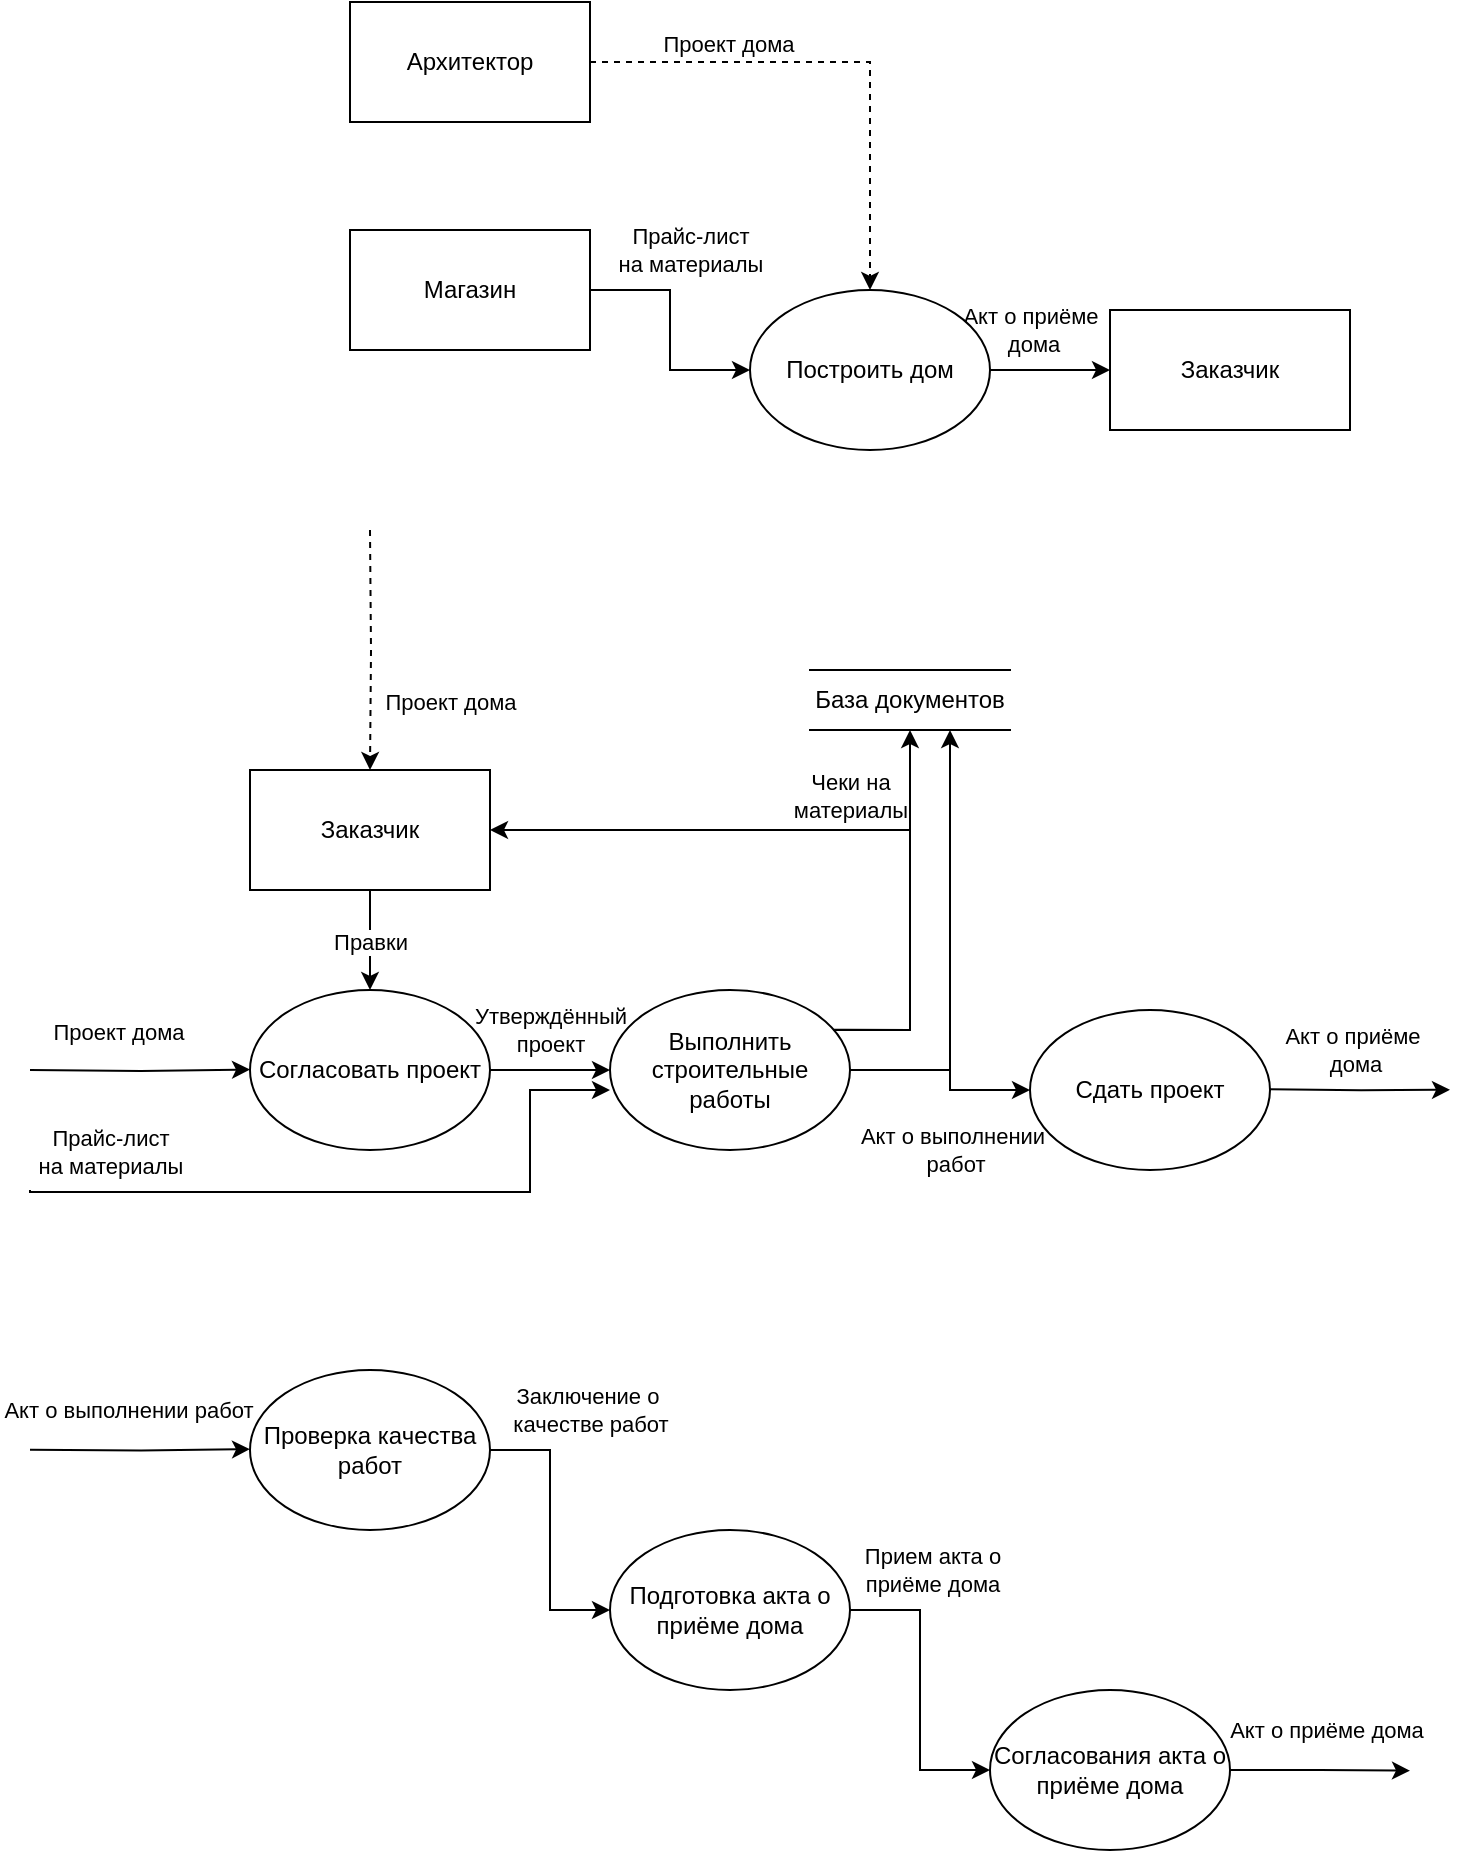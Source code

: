<mxfile version="25.0.3">
  <diagram name="Страница — 1" id="HvXRSITeqZx00oUJEbre">
    <mxGraphModel dx="875" dy="433" grid="0" gridSize="10" guides="1" tooltips="1" connect="1" arrows="1" fold="1" page="1" pageScale="1" pageWidth="827" pageHeight="1169" math="0" shadow="0">
      <root>
        <mxCell id="0" />
        <mxCell id="1" parent="0" />
        <mxCell id="0VBcBvRUr3y4EdBOFlAi-5" style="edgeStyle=orthogonalEdgeStyle;rounded=0;orthogonalLoop=1;jettySize=auto;html=1;exitX=1;exitY=0.5;exitDx=0;exitDy=0;entryX=0;entryY=0.5;entryDx=0;entryDy=0;" parent="1" source="0VBcBvRUr3y4EdBOFlAi-1" target="0VBcBvRUr3y4EdBOFlAi-3" edge="1">
          <mxGeometry relative="1" as="geometry" />
        </mxCell>
        <mxCell id="0VBcBvRUr3y4EdBOFlAi-8" value="&lt;div&gt;Прайс-лист&lt;/div&gt;&lt;div&gt;на материалы&lt;/div&gt;" style="edgeLabel;html=1;align=center;verticalAlign=middle;resizable=0;points=[];" parent="0VBcBvRUr3y4EdBOFlAi-5" vertex="1" connectable="0">
          <mxGeometry x="-0.541" y="1" relative="1" as="geometry">
            <mxPoint x="22" y="-19" as="offset" />
          </mxGeometry>
        </mxCell>
        <mxCell id="0VBcBvRUr3y4EdBOFlAi-1" value="Магазин" style="rounded=0;whiteSpace=wrap;html=1;" parent="1" vertex="1">
          <mxGeometry x="200" y="320" width="120" height="60" as="geometry" />
        </mxCell>
        <mxCell id="0VBcBvRUr3y4EdBOFlAi-6" style="edgeStyle=orthogonalEdgeStyle;rounded=0;orthogonalLoop=1;jettySize=auto;html=1;exitX=1;exitY=0.5;exitDx=0;exitDy=0;dashed=1;" parent="1" source="0VBcBvRUr3y4EdBOFlAi-2" target="0VBcBvRUr3y4EdBOFlAi-3" edge="1">
          <mxGeometry relative="1" as="geometry" />
        </mxCell>
        <mxCell id="0VBcBvRUr3y4EdBOFlAi-9" value="Проект дома" style="edgeLabel;html=1;align=center;verticalAlign=middle;resizable=0;points=[];" parent="0VBcBvRUr3y4EdBOFlAi-6" vertex="1" connectable="0">
          <mxGeometry x="-0.679" y="-2" relative="1" as="geometry">
            <mxPoint x="28" y="-11" as="offset" />
          </mxGeometry>
        </mxCell>
        <mxCell id="0VBcBvRUr3y4EdBOFlAi-2" value="Архитектор" style="rounded=0;whiteSpace=wrap;html=1;" parent="1" vertex="1">
          <mxGeometry x="200" y="206" width="120" height="60" as="geometry" />
        </mxCell>
        <mxCell id="0VBcBvRUr3y4EdBOFlAi-7" style="edgeStyle=orthogonalEdgeStyle;rounded=0;orthogonalLoop=1;jettySize=auto;html=1;exitX=1;exitY=0.5;exitDx=0;exitDy=0;entryX=0;entryY=0.5;entryDx=0;entryDy=0;" parent="1" source="0VBcBvRUr3y4EdBOFlAi-3" target="0VBcBvRUr3y4EdBOFlAi-4" edge="1">
          <mxGeometry relative="1" as="geometry" />
        </mxCell>
        <mxCell id="0VBcBvRUr3y4EdBOFlAi-10" value="&lt;div&gt;Акт о приёме&lt;/div&gt;&lt;div&gt;&amp;nbsp;дома&lt;/div&gt;" style="edgeLabel;html=1;align=center;verticalAlign=middle;resizable=0;points=[];" parent="0VBcBvRUr3y4EdBOFlAi-7" vertex="1" connectable="0">
          <mxGeometry x="-0.036" y="1" relative="1" as="geometry">
            <mxPoint x="-9" y="-19" as="offset" />
          </mxGeometry>
        </mxCell>
        <mxCell id="0VBcBvRUr3y4EdBOFlAi-3" value="Построить дом" style="ellipse;whiteSpace=wrap;html=1;" parent="1" vertex="1">
          <mxGeometry x="400" y="350" width="120" height="80" as="geometry" />
        </mxCell>
        <mxCell id="0VBcBvRUr3y4EdBOFlAi-4" value="Заказчик" style="rounded=0;whiteSpace=wrap;html=1;" parent="1" vertex="1">
          <mxGeometry x="580" y="360" width="120" height="60" as="geometry" />
        </mxCell>
        <mxCell id="0VBcBvRUr3y4EdBOFlAi-20" style="edgeStyle=orthogonalEdgeStyle;rounded=0;orthogonalLoop=1;jettySize=auto;html=1;exitX=1;exitY=0.5;exitDx=0;exitDy=0;entryX=0;entryY=0.5;entryDx=0;entryDy=0;" parent="1" source="0VBcBvRUr3y4EdBOFlAi-12" target="0VBcBvRUr3y4EdBOFlAi-15" edge="1">
          <mxGeometry relative="1" as="geometry" />
        </mxCell>
        <mxCell id="0VBcBvRUr3y4EdBOFlAi-37" value="&lt;div&gt;Утверждённый&lt;/div&gt;&lt;div&gt;проект&lt;/div&gt;" style="edgeLabel;html=1;align=center;verticalAlign=middle;resizable=0;points=[];" parent="0VBcBvRUr3y4EdBOFlAi-20" vertex="1" connectable="0">
          <mxGeometry x="-0.417" y="-2" relative="1" as="geometry">
            <mxPoint x="12" y="-22" as="offset" />
          </mxGeometry>
        </mxCell>
        <mxCell id="0VBcBvRUr3y4EdBOFlAi-12" value="Согласовать проект" style="ellipse;whiteSpace=wrap;html=1;" parent="1" vertex="1">
          <mxGeometry x="150" y="700" width="120" height="80" as="geometry" />
        </mxCell>
        <mxCell id="0VBcBvRUr3y4EdBOFlAi-14" style="edgeStyle=orthogonalEdgeStyle;rounded=0;orthogonalLoop=1;jettySize=auto;html=1;exitX=0.5;exitY=1;exitDx=0;exitDy=0;entryX=0.5;entryY=0;entryDx=0;entryDy=0;" parent="1" source="0VBcBvRUr3y4EdBOFlAi-13" target="0VBcBvRUr3y4EdBOFlAi-12" edge="1">
          <mxGeometry relative="1" as="geometry" />
        </mxCell>
        <mxCell id="0VBcBvRUr3y4EdBOFlAi-31" value="Правки" style="edgeLabel;html=1;align=center;verticalAlign=middle;resizable=0;points=[];" parent="0VBcBvRUr3y4EdBOFlAi-14" vertex="1" connectable="0">
          <mxGeometry x="0.047" relative="1" as="geometry">
            <mxPoint as="offset" />
          </mxGeometry>
        </mxCell>
        <mxCell id="0VBcBvRUr3y4EdBOFlAi-13" value="Заказчик" style="rounded=0;whiteSpace=wrap;html=1;" parent="1" vertex="1">
          <mxGeometry x="150" y="590" width="120" height="60" as="geometry" />
        </mxCell>
        <mxCell id="0VBcBvRUr3y4EdBOFlAi-25" style="edgeStyle=orthogonalEdgeStyle;rounded=0;orthogonalLoop=1;jettySize=auto;html=1;exitX=1;exitY=0.5;exitDx=0;exitDy=0;entryX=0;entryY=0.5;entryDx=0;entryDy=0;" parent="1" source="0VBcBvRUr3y4EdBOFlAi-15" target="0VBcBvRUr3y4EdBOFlAi-17" edge="1">
          <mxGeometry relative="1" as="geometry">
            <Array as="points">
              <mxPoint x="500" y="740" />
              <mxPoint x="500" y="750" />
            </Array>
          </mxGeometry>
        </mxCell>
        <mxCell id="0VBcBvRUr3y4EdBOFlAi-27" value="&lt;div&gt;Акт о выполнении&lt;/div&gt;&lt;div&gt;&amp;nbsp;работ&lt;/div&gt;" style="edgeLabel;html=1;align=center;verticalAlign=middle;resizable=0;points=[];" parent="0VBcBvRUr3y4EdBOFlAi-25" vertex="1" connectable="0">
          <mxGeometry x="0.378" y="-2" relative="1" as="geometry">
            <mxPoint x="-8" y="28" as="offset" />
          </mxGeometry>
        </mxCell>
        <mxCell id="0VBcBvRUr3y4EdBOFlAi-26" style="edgeStyle=orthogonalEdgeStyle;rounded=0;orthogonalLoop=1;jettySize=auto;html=1;exitX=1;exitY=0.5;exitDx=0;exitDy=0;" parent="1" source="0VBcBvRUr3y4EdBOFlAi-15" target="0VBcBvRUr3y4EdBOFlAi-16" edge="1">
          <mxGeometry relative="1" as="geometry">
            <Array as="points">
              <mxPoint x="500" y="740" />
            </Array>
          </mxGeometry>
        </mxCell>
        <mxCell id="0VBcBvRUr3y4EdBOFlAi-28" value="&lt;div&gt;Чеки на&lt;/div&gt;&lt;div&gt;материалы&lt;/div&gt;" style="edgeLabel;html=1;align=center;verticalAlign=middle;resizable=0;points=[];" parent="0VBcBvRUr3y4EdBOFlAi-26" vertex="1" connectable="0">
          <mxGeometry x="0.711" y="-1" relative="1" as="geometry">
            <mxPoint x="-51" y="1" as="offset" />
          </mxGeometry>
        </mxCell>
        <mxCell id="0VBcBvRUr3y4EdBOFlAi-29" style="edgeStyle=orthogonalEdgeStyle;rounded=0;orthogonalLoop=1;jettySize=auto;html=1;entryX=0.5;entryY=1;entryDx=0;entryDy=0;" parent="1" source="0VBcBvRUr3y4EdBOFlAi-15" target="0VBcBvRUr3y4EdBOFlAi-16" edge="1">
          <mxGeometry relative="1" as="geometry">
            <Array as="points">
              <mxPoint x="480" y="720" />
            </Array>
          </mxGeometry>
        </mxCell>
        <mxCell id="0VBcBvRUr3y4EdBOFlAi-15" value="Выполнить строительные работы" style="ellipse;whiteSpace=wrap;html=1;" parent="1" vertex="1">
          <mxGeometry x="330" y="700" width="120" height="80" as="geometry" />
        </mxCell>
        <mxCell id="0VBcBvRUr3y4EdBOFlAi-16" value="База документов" style="html=1;dashed=0;whiteSpace=wrap;shape=partialRectangle;right=0;left=0;" parent="1" vertex="1">
          <mxGeometry x="430" y="540" width="100" height="30" as="geometry" />
        </mxCell>
        <mxCell id="0VBcBvRUr3y4EdBOFlAi-17" value="Сдать проект" style="ellipse;whiteSpace=wrap;html=1;" parent="1" vertex="1">
          <mxGeometry x="540" y="710" width="120" height="80" as="geometry" />
        </mxCell>
        <mxCell id="0VBcBvRUr3y4EdBOFlAi-23" style="edgeStyle=orthogonalEdgeStyle;rounded=0;orthogonalLoop=1;jettySize=auto;html=1;exitX=1;exitY=0.5;exitDx=0;exitDy=0;" parent="1" edge="1">
          <mxGeometry relative="1" as="geometry">
            <mxPoint x="660" y="749.57" as="sourcePoint" />
            <mxPoint x="750" y="749.91" as="targetPoint" />
          </mxGeometry>
        </mxCell>
        <mxCell id="0VBcBvRUr3y4EdBOFlAi-24" value="&lt;div&gt;Акт о приёме&lt;/div&gt;&lt;div&gt;&amp;nbsp;дома&lt;/div&gt;" style="edgeLabel;html=1;align=center;verticalAlign=middle;resizable=0;points=[];" parent="0VBcBvRUr3y4EdBOFlAi-23" vertex="1" connectable="0">
          <mxGeometry x="-0.036" y="1" relative="1" as="geometry">
            <mxPoint x="-3" y="-19" as="offset" />
          </mxGeometry>
        </mxCell>
        <mxCell id="0VBcBvRUr3y4EdBOFlAi-33" style="edgeStyle=orthogonalEdgeStyle;rounded=0;orthogonalLoop=1;jettySize=auto;html=1;exitX=0.931;exitY=0.249;exitDx=0;exitDy=0;exitPerimeter=0;" parent="1" source="0VBcBvRUr3y4EdBOFlAi-15" target="0VBcBvRUr3y4EdBOFlAi-13" edge="1">
          <mxGeometry relative="1" as="geometry">
            <mxPoint x="460" y="750" as="sourcePoint" />
            <mxPoint x="510" y="580" as="targetPoint" />
            <Array as="points">
              <mxPoint x="447" y="720" />
              <mxPoint x="480" y="720" />
              <mxPoint x="480" y="620" />
            </Array>
          </mxGeometry>
        </mxCell>
        <mxCell id="0VBcBvRUr3y4EdBOFlAi-40" style="edgeStyle=orthogonalEdgeStyle;rounded=0;orthogonalLoop=1;jettySize=auto;html=1;entryX=0;entryY=0.5;entryDx=0;entryDy=0;" parent="1" edge="1">
          <mxGeometry relative="1" as="geometry">
            <mxPoint x="40" y="740" as="sourcePoint" />
            <mxPoint x="150" y="739.76" as="targetPoint" />
          </mxGeometry>
        </mxCell>
        <mxCell id="0VBcBvRUr3y4EdBOFlAi-41" value="Проект дома" style="edgeLabel;html=1;align=center;verticalAlign=middle;resizable=0;points=[];" parent="0VBcBvRUr3y4EdBOFlAi-40" vertex="1" connectable="0">
          <mxGeometry x="-0.417" y="-2" relative="1" as="geometry">
            <mxPoint x="12" y="-22" as="offset" />
          </mxGeometry>
        </mxCell>
        <mxCell id="0VBcBvRUr3y4EdBOFlAi-42" style="edgeStyle=orthogonalEdgeStyle;rounded=0;orthogonalLoop=1;jettySize=auto;html=1;exitX=1;exitY=0.5;exitDx=0;exitDy=0;entryX=0;entryY=0.625;entryDx=0;entryDy=0;entryPerimeter=0;" parent="1" target="0VBcBvRUr3y4EdBOFlAi-15" edge="1">
          <mxGeometry relative="1" as="geometry">
            <mxPoint x="40" y="800" as="sourcePoint" />
            <mxPoint x="120" y="840" as="targetPoint" />
            <Array as="points">
              <mxPoint x="290" y="801" />
              <mxPoint x="290" y="750" />
            </Array>
          </mxGeometry>
        </mxCell>
        <mxCell id="0VBcBvRUr3y4EdBOFlAi-43" value="&lt;div&gt;Прайс-лист&lt;/div&gt;&lt;div&gt;на материалы&lt;/div&gt;" style="edgeLabel;html=1;align=center;verticalAlign=middle;resizable=0;points=[];" parent="0VBcBvRUr3y4EdBOFlAi-42" vertex="1" connectable="0">
          <mxGeometry x="-0.541" y="1" relative="1" as="geometry">
            <mxPoint x="-38" y="-19" as="offset" />
          </mxGeometry>
        </mxCell>
        <mxCell id="XIxj6dr4t75hZA0uKXfO-6" style="edgeStyle=orthogonalEdgeStyle;rounded=0;orthogonalLoop=1;jettySize=auto;html=1;exitX=1;exitY=0.5;exitDx=0;exitDy=0;entryX=0;entryY=0.5;entryDx=0;entryDy=0;" parent="1" source="XIxj6dr4t75hZA0uKXfO-1" target="XIxj6dr4t75hZA0uKXfO-2" edge="1">
          <mxGeometry relative="1" as="geometry" />
        </mxCell>
        <mxCell id="XIxj6dr4t75hZA0uKXfO-8" value="&lt;div&gt;Заключение о&amp;nbsp;&lt;/div&gt;&lt;div&gt;качестве работ&lt;/div&gt;" style="edgeLabel;html=1;align=center;verticalAlign=middle;resizable=0;points=[];" parent="XIxj6dr4t75hZA0uKXfO-6" vertex="1" connectable="0">
          <mxGeometry x="-0.4" relative="1" as="geometry">
            <mxPoint x="20" y="-32" as="offset" />
          </mxGeometry>
        </mxCell>
        <mxCell id="XIxj6dr4t75hZA0uKXfO-1" value="Проверка качества работ " style="ellipse;whiteSpace=wrap;html=1;" parent="1" vertex="1">
          <mxGeometry x="150" y="890" width="120" height="80" as="geometry" />
        </mxCell>
        <mxCell id="XIxj6dr4t75hZA0uKXfO-7" style="edgeStyle=orthogonalEdgeStyle;rounded=0;orthogonalLoop=1;jettySize=auto;html=1;exitX=1;exitY=0.5;exitDx=0;exitDy=0;" parent="1" source="XIxj6dr4t75hZA0uKXfO-2" target="XIxj6dr4t75hZA0uKXfO-3" edge="1">
          <mxGeometry relative="1" as="geometry" />
        </mxCell>
        <mxCell id="XIxj6dr4t75hZA0uKXfO-10" value="&lt;div&gt;Прием акта о&lt;/div&gt;&lt;div&gt;приёме дома&lt;/div&gt;" style="edgeLabel;html=1;align=center;verticalAlign=middle;resizable=0;points=[];" parent="XIxj6dr4t75hZA0uKXfO-7" vertex="1" connectable="0">
          <mxGeometry x="-0.756" y="3" relative="1" as="geometry">
            <mxPoint x="22" y="-17" as="offset" />
          </mxGeometry>
        </mxCell>
        <mxCell id="XIxj6dr4t75hZA0uKXfO-2" value="Подготовка акта о приёме дома" style="ellipse;whiteSpace=wrap;html=1;" parent="1" vertex="1">
          <mxGeometry x="330" y="970" width="120" height="80" as="geometry" />
        </mxCell>
        <mxCell id="XIxj6dr4t75hZA0uKXfO-11" style="edgeStyle=orthogonalEdgeStyle;rounded=0;orthogonalLoop=1;jettySize=auto;html=1;exitX=1;exitY=0.5;exitDx=0;exitDy=0;" parent="1" source="XIxj6dr4t75hZA0uKXfO-3" edge="1">
          <mxGeometry relative="1" as="geometry">
            <mxPoint x="730" y="1090.333" as="targetPoint" />
          </mxGeometry>
        </mxCell>
        <mxCell id="XIxj6dr4t75hZA0uKXfO-12" value="Акт о приёме дома" style="edgeLabel;html=1;align=center;verticalAlign=middle;resizable=0;points=[];" parent="XIxj6dr4t75hZA0uKXfO-11" vertex="1" connectable="0">
          <mxGeometry x="0.082" relative="1" as="geometry">
            <mxPoint y="-21" as="offset" />
          </mxGeometry>
        </mxCell>
        <mxCell id="XIxj6dr4t75hZA0uKXfO-3" value="Согласования акта о приёме дома" style="ellipse;whiteSpace=wrap;html=1;" parent="1" vertex="1">
          <mxGeometry x="520" y="1050" width="120" height="80" as="geometry" />
        </mxCell>
        <mxCell id="XIxj6dr4t75hZA0uKXfO-4" style="edgeStyle=orthogonalEdgeStyle;rounded=0;orthogonalLoop=1;jettySize=auto;html=1;entryX=0;entryY=0.5;entryDx=0;entryDy=0;" parent="1" edge="1">
          <mxGeometry relative="1" as="geometry">
            <mxPoint x="40" y="929.82" as="sourcePoint" />
            <mxPoint x="150" y="929.58" as="targetPoint" />
          </mxGeometry>
        </mxCell>
        <mxCell id="XIxj6dr4t75hZA0uKXfO-9" value="Акт о выполнении работ" style="edgeLabel;html=1;align=center;verticalAlign=middle;resizable=0;points=[];" parent="XIxj6dr4t75hZA0uKXfO-4" vertex="1" connectable="0">
          <mxGeometry x="-0.123" y="-2" relative="1" as="geometry">
            <mxPoint y="-22" as="offset" />
          </mxGeometry>
        </mxCell>
        <mxCell id="4aoj01G-LNZt0-TtcfS5-2" style="edgeStyle=orthogonalEdgeStyle;rounded=0;orthogonalLoop=1;jettySize=auto;html=1;dashed=1;entryX=0.5;entryY=0;entryDx=0;entryDy=0;" edge="1" parent="1" target="0VBcBvRUr3y4EdBOFlAi-13">
          <mxGeometry relative="1" as="geometry">
            <mxPoint x="210" y="470" as="sourcePoint" />
            <mxPoint x="209" y="582" as="targetPoint" />
          </mxGeometry>
        </mxCell>
        <mxCell id="4aoj01G-LNZt0-TtcfS5-3" value="Проект дома" style="edgeLabel;html=1;align=center;verticalAlign=middle;resizable=0;points=[];" vertex="1" connectable="0" parent="4aoj01G-LNZt0-TtcfS5-2">
          <mxGeometry x="-0.679" y="-2" relative="1" as="geometry">
            <mxPoint x="42" y="66" as="offset" />
          </mxGeometry>
        </mxCell>
      </root>
    </mxGraphModel>
  </diagram>
</mxfile>
